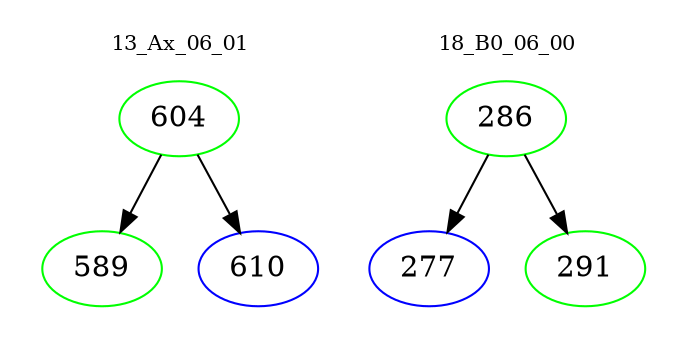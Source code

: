 digraph{
subgraph cluster_0 {
color = white
label = "13_Ax_06_01";
fontsize=10;
T0_604 [label="604", color="green"]
T0_604 -> T0_589 [color="black"]
T0_589 [label="589", color="green"]
T0_604 -> T0_610 [color="black"]
T0_610 [label="610", color="blue"]
}
subgraph cluster_1 {
color = white
label = "18_B0_06_00";
fontsize=10;
T1_286 [label="286", color="green"]
T1_286 -> T1_277 [color="black"]
T1_277 [label="277", color="blue"]
T1_286 -> T1_291 [color="black"]
T1_291 [label="291", color="green"]
}
}
